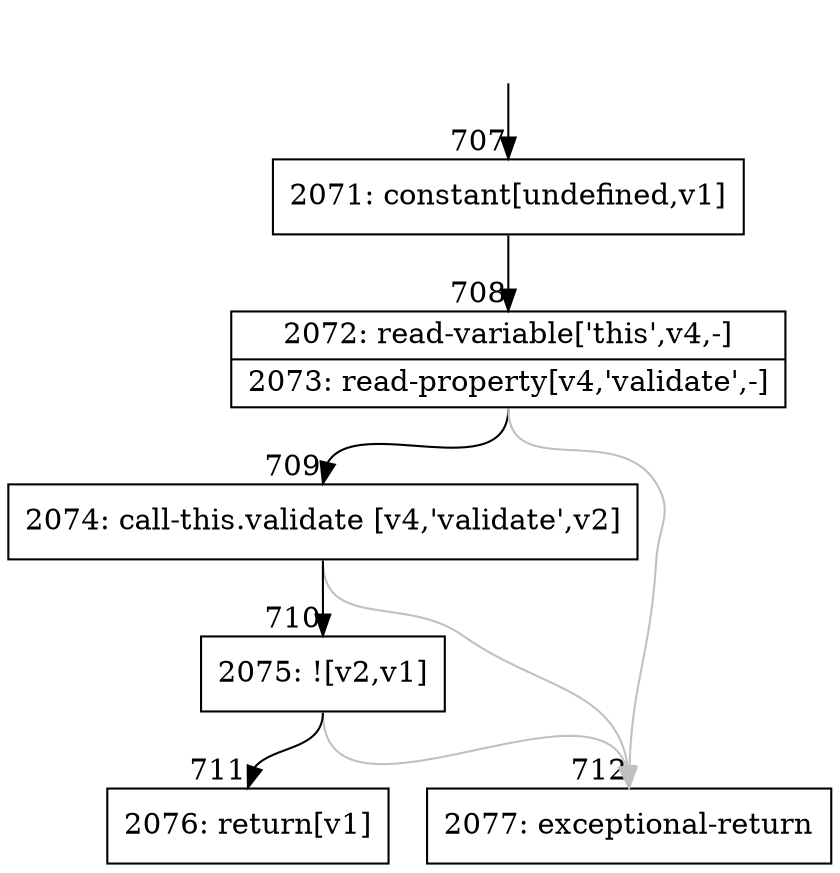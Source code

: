 digraph {
rankdir="TD"
BB_entry63[shape=none,label=""];
BB_entry63 -> BB707 [tailport=s, headport=n, headlabel="    707"]
BB707 [shape=record label="{2071: constant[undefined,v1]}" ] 
BB707 -> BB708 [tailport=s, headport=n, headlabel="      708"]
BB708 [shape=record label="{2072: read-variable['this',v4,-]|2073: read-property[v4,'validate',-]}" ] 
BB708 -> BB709 [tailport=s, headport=n, headlabel="      709"]
BB708 -> BB712 [tailport=s, headport=n, color=gray, headlabel="      712"]
BB709 [shape=record label="{2074: call-this.validate [v4,'validate',v2]}" ] 
BB709 -> BB710 [tailport=s, headport=n, headlabel="      710"]
BB709 -> BB712 [tailport=s, headport=n, color=gray]
BB710 [shape=record label="{2075: ![v2,v1]}" ] 
BB710 -> BB711 [tailport=s, headport=n, headlabel="      711"]
BB710 -> BB712 [tailport=s, headport=n, color=gray]
BB711 [shape=record label="{2076: return[v1]}" ] 
BB712 [shape=record label="{2077: exceptional-return}" ] 
//#$~ 589
}
